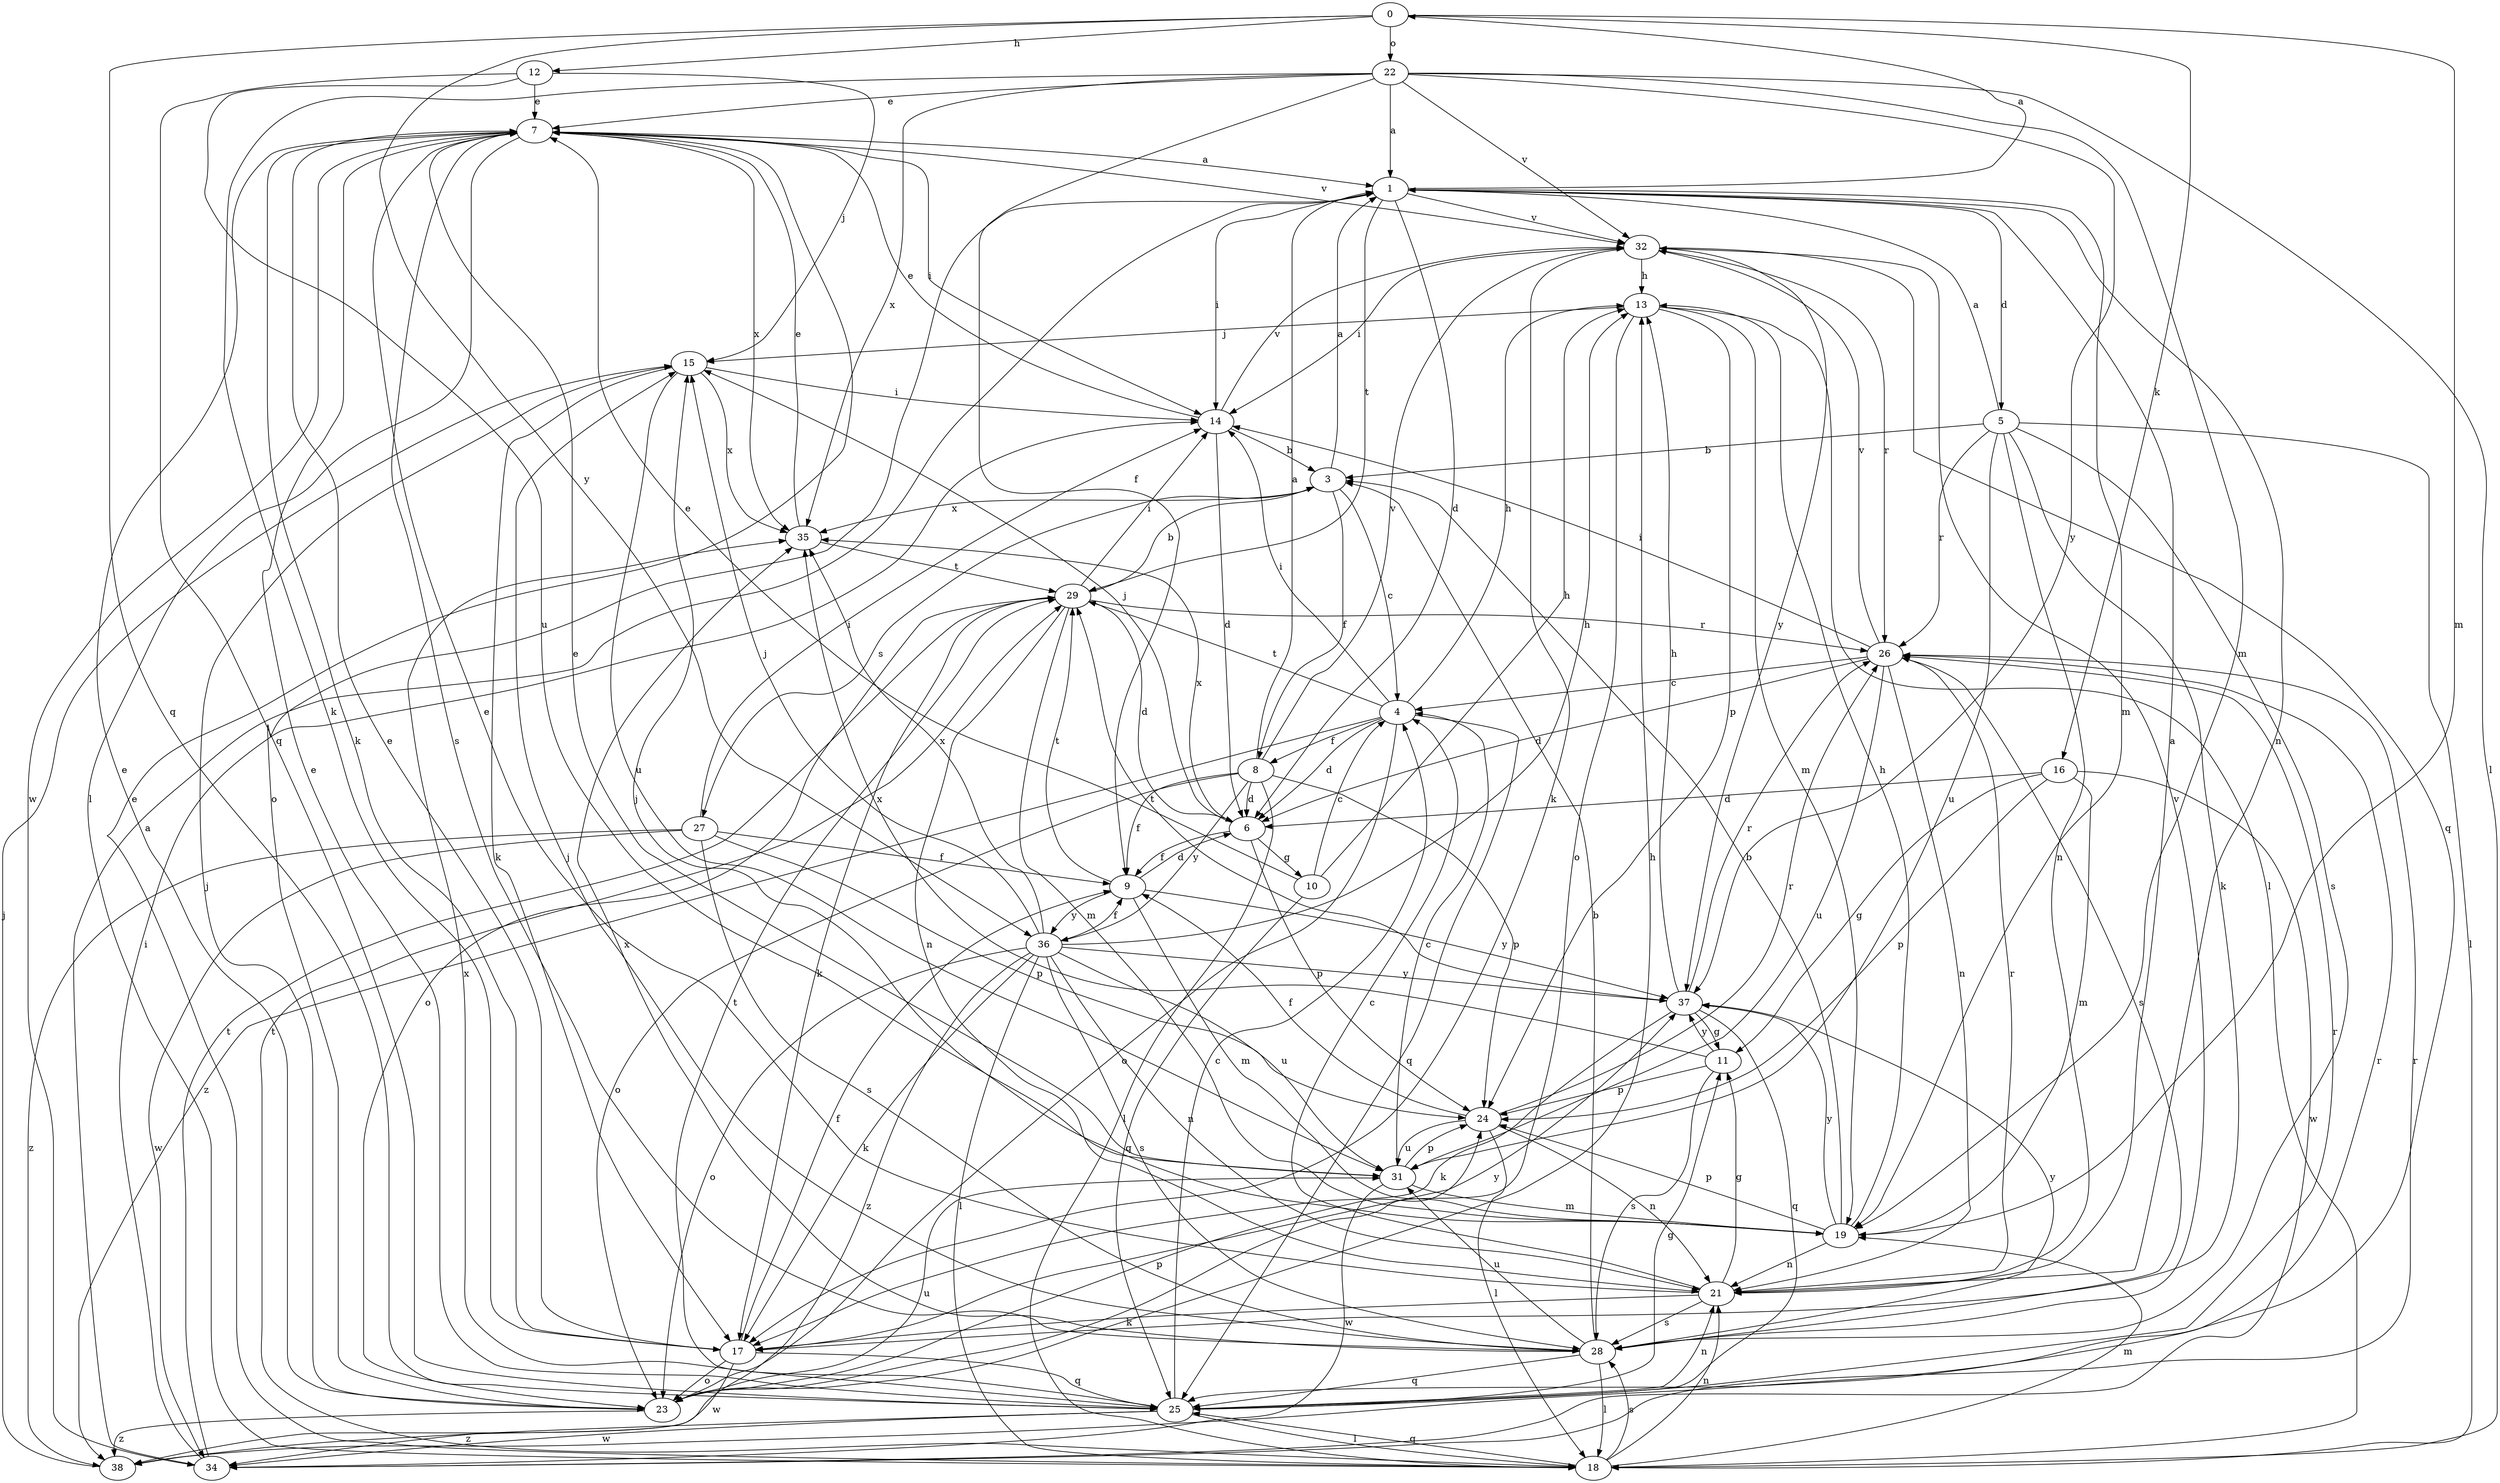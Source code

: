 strict digraph  {
0;
1;
3;
4;
5;
6;
7;
8;
9;
10;
11;
12;
13;
14;
15;
16;
17;
18;
19;
21;
22;
23;
24;
25;
26;
27;
28;
29;
31;
32;
34;
35;
36;
37;
38;
0 -> 12  [label=h];
0 -> 16  [label=k];
0 -> 19  [label=m];
0 -> 22  [label=o];
0 -> 25  [label=q];
0 -> 36  [label=y];
1 -> 0  [label=a];
1 -> 5  [label=d];
1 -> 6  [label=d];
1 -> 14  [label=i];
1 -> 19  [label=m];
1 -> 21  [label=n];
1 -> 23  [label=o];
1 -> 29  [label=t];
1 -> 32  [label=v];
3 -> 1  [label=a];
3 -> 4  [label=c];
3 -> 8  [label=f];
3 -> 27  [label=s];
3 -> 35  [label=x];
4 -> 6  [label=d];
4 -> 8  [label=f];
4 -> 13  [label=h];
4 -> 14  [label=i];
4 -> 23  [label=o];
4 -> 25  [label=q];
4 -> 29  [label=t];
4 -> 38  [label=z];
5 -> 1  [label=a];
5 -> 3  [label=b];
5 -> 17  [label=k];
5 -> 18  [label=l];
5 -> 21  [label=n];
5 -> 26  [label=r];
5 -> 28  [label=s];
5 -> 31  [label=u];
6 -> 9  [label=f];
6 -> 10  [label=g];
6 -> 15  [label=j];
6 -> 24  [label=p];
6 -> 35  [label=x];
7 -> 1  [label=a];
7 -> 14  [label=i];
7 -> 17  [label=k];
7 -> 18  [label=l];
7 -> 28  [label=s];
7 -> 32  [label=v];
7 -> 34  [label=w];
7 -> 35  [label=x];
8 -> 1  [label=a];
8 -> 6  [label=d];
8 -> 9  [label=f];
8 -> 18  [label=l];
8 -> 23  [label=o];
8 -> 24  [label=p];
8 -> 32  [label=v];
8 -> 36  [label=y];
9 -> 6  [label=d];
9 -> 19  [label=m];
9 -> 29  [label=t];
9 -> 36  [label=y];
9 -> 37  [label=y];
10 -> 4  [label=c];
10 -> 7  [label=e];
10 -> 13  [label=h];
10 -> 25  [label=q];
11 -> 24  [label=p];
11 -> 28  [label=s];
11 -> 35  [label=x];
11 -> 37  [label=y];
12 -> 7  [label=e];
12 -> 15  [label=j];
12 -> 25  [label=q];
12 -> 31  [label=u];
13 -> 15  [label=j];
13 -> 18  [label=l];
13 -> 19  [label=m];
13 -> 23  [label=o];
13 -> 24  [label=p];
14 -> 3  [label=b];
14 -> 6  [label=d];
14 -> 7  [label=e];
14 -> 32  [label=v];
15 -> 14  [label=i];
15 -> 17  [label=k];
15 -> 31  [label=u];
15 -> 35  [label=x];
16 -> 6  [label=d];
16 -> 11  [label=g];
16 -> 19  [label=m];
16 -> 24  [label=p];
16 -> 34  [label=w];
17 -> 7  [label=e];
17 -> 9  [label=f];
17 -> 23  [label=o];
17 -> 25  [label=q];
17 -> 34  [label=w];
17 -> 37  [label=y];
18 -> 7  [label=e];
18 -> 19  [label=m];
18 -> 21  [label=n];
18 -> 25  [label=q];
18 -> 28  [label=s];
18 -> 29  [label=t];
19 -> 3  [label=b];
19 -> 13  [label=h];
19 -> 15  [label=j];
19 -> 21  [label=n];
19 -> 24  [label=p];
19 -> 37  [label=y];
21 -> 1  [label=a];
21 -> 4  [label=c];
21 -> 7  [label=e];
21 -> 11  [label=g];
21 -> 17  [label=k];
21 -> 26  [label=r];
21 -> 28  [label=s];
22 -> 1  [label=a];
22 -> 7  [label=e];
22 -> 9  [label=f];
22 -> 17  [label=k];
22 -> 18  [label=l];
22 -> 19  [label=m];
22 -> 32  [label=v];
22 -> 35  [label=x];
22 -> 37  [label=y];
23 -> 7  [label=e];
23 -> 13  [label=h];
23 -> 15  [label=j];
23 -> 24  [label=p];
23 -> 31  [label=u];
23 -> 38  [label=z];
24 -> 9  [label=f];
24 -> 18  [label=l];
24 -> 21  [label=n];
24 -> 26  [label=r];
24 -> 31  [label=u];
25 -> 4  [label=c];
25 -> 7  [label=e];
25 -> 11  [label=g];
25 -> 18  [label=l];
25 -> 21  [label=n];
25 -> 26  [label=r];
25 -> 29  [label=t];
25 -> 34  [label=w];
25 -> 35  [label=x];
25 -> 38  [label=z];
26 -> 4  [label=c];
26 -> 6  [label=d];
26 -> 14  [label=i];
26 -> 21  [label=n];
26 -> 28  [label=s];
26 -> 31  [label=u];
26 -> 32  [label=v];
27 -> 9  [label=f];
27 -> 14  [label=i];
27 -> 24  [label=p];
27 -> 28  [label=s];
27 -> 34  [label=w];
27 -> 38  [label=z];
28 -> 3  [label=b];
28 -> 15  [label=j];
28 -> 18  [label=l];
28 -> 25  [label=q];
28 -> 31  [label=u];
28 -> 32  [label=v];
28 -> 35  [label=x];
28 -> 37  [label=y];
29 -> 3  [label=b];
29 -> 6  [label=d];
29 -> 14  [label=i];
29 -> 17  [label=k];
29 -> 19  [label=m];
29 -> 21  [label=n];
29 -> 23  [label=o];
29 -> 26  [label=r];
31 -> 4  [label=c];
31 -> 7  [label=e];
31 -> 19  [label=m];
31 -> 24  [label=p];
31 -> 34  [label=w];
32 -> 13  [label=h];
32 -> 14  [label=i];
32 -> 17  [label=k];
32 -> 25  [label=q];
32 -> 26  [label=r];
32 -> 37  [label=y];
34 -> 1  [label=a];
34 -> 14  [label=i];
34 -> 26  [label=r];
34 -> 29  [label=t];
35 -> 7  [label=e];
35 -> 29  [label=t];
36 -> 9  [label=f];
36 -> 13  [label=h];
36 -> 15  [label=j];
36 -> 17  [label=k];
36 -> 18  [label=l];
36 -> 21  [label=n];
36 -> 23  [label=o];
36 -> 28  [label=s];
36 -> 31  [label=u];
36 -> 35  [label=x];
36 -> 37  [label=y];
36 -> 38  [label=z];
37 -> 11  [label=g];
37 -> 13  [label=h];
37 -> 17  [label=k];
37 -> 25  [label=q];
37 -> 26  [label=r];
37 -> 29  [label=t];
38 -> 15  [label=j];
38 -> 26  [label=r];
}
